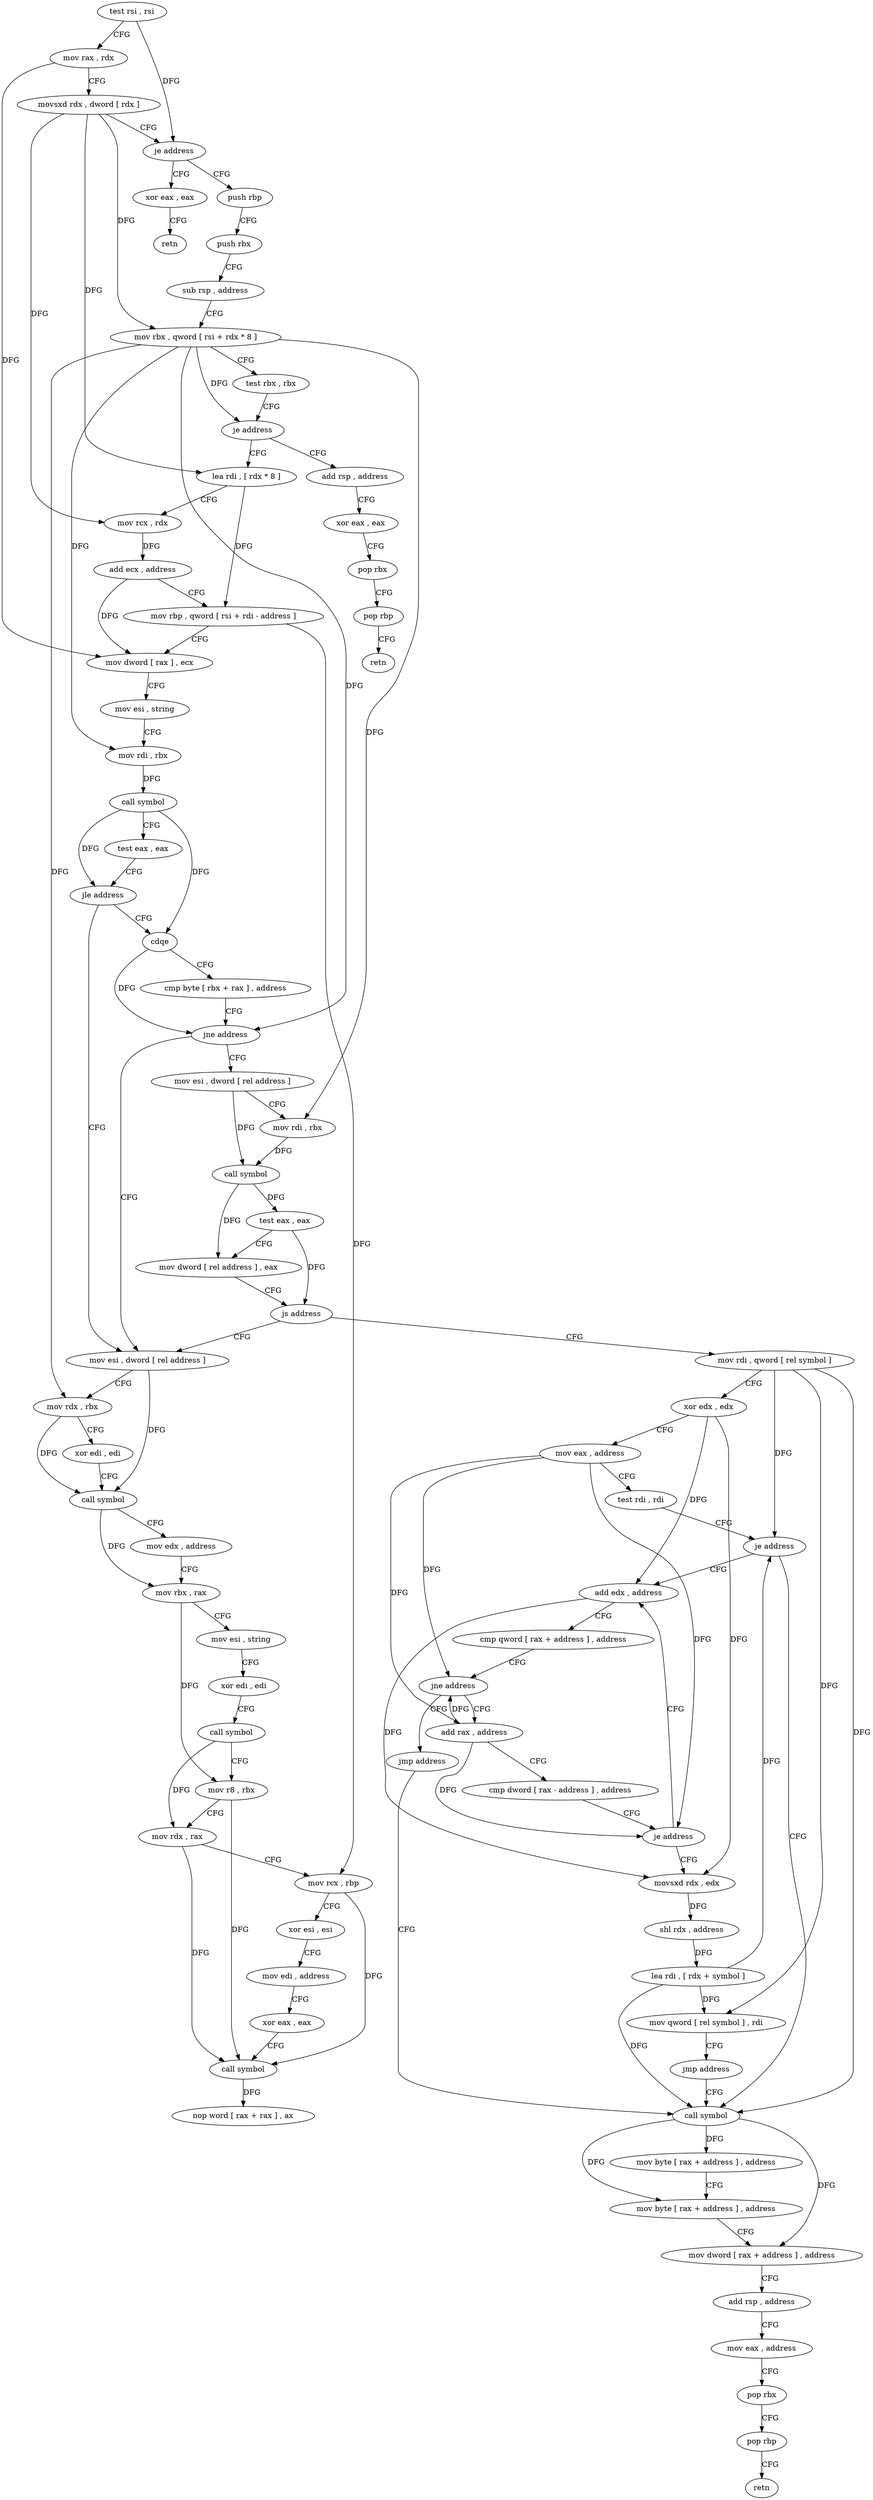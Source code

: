 digraph "func" {
"4273424" [label = "test rsi , rsi" ]
"4273427" [label = "mov rax , rdx" ]
"4273430" [label = "movsxd rdx , dword [ rdx ]" ]
"4273433" [label = "je address" ]
"4273616" [label = "xor eax , eax" ]
"4273439" [label = "push rbp" ]
"4273618" [label = "retn" ]
"4273440" [label = "push rbx" ]
"4273441" [label = "sub rsp , address" ]
"4273445" [label = "mov rbx , qword [ rsi + rdx * 8 ]" ]
"4273449" [label = "test rbx , rbx" ]
"4273452" [label = "je address" ]
"4273624" [label = "add rsp , address" ]
"4273458" [label = "lea rdi , [ rdx * 8 ]" ]
"4273628" [label = "xor eax , eax" ]
"4273630" [label = "pop rbx" ]
"4273631" [label = "pop rbp" ]
"4273632" [label = "retn" ]
"4273466" [label = "mov rcx , rdx" ]
"4273469" [label = "add ecx , address" ]
"4273472" [label = "mov rbp , qword [ rsi + rdi - address ]" ]
"4273477" [label = "mov dword [ rax ] , ecx" ]
"4273479" [label = "mov esi , string" ]
"4273484" [label = "mov rdi , rbx" ]
"4273487" [label = "call symbol" ]
"4273492" [label = "test eax , eax" ]
"4273494" [label = "jle address" ]
"4273663" [label = "mov esi , dword [ rel address ]" ]
"4273500" [label = "cdqe" ]
"4273669" [label = "mov rdx , rbx" ]
"4273672" [label = "xor edi , edi" ]
"4273674" [label = "call symbol" ]
"4273679" [label = "mov edx , address" ]
"4273684" [label = "mov rbx , rax" ]
"4273687" [label = "mov esi , string" ]
"4273692" [label = "xor edi , edi" ]
"4273694" [label = "call symbol" ]
"4273699" [label = "mov r8 , rbx" ]
"4273702" [label = "mov rdx , rax" ]
"4273705" [label = "mov rcx , rbp" ]
"4273708" [label = "xor esi , esi" ]
"4273710" [label = "mov edi , address" ]
"4273715" [label = "xor eax , eax" ]
"4273717" [label = "call symbol" ]
"4273722" [label = "nop word [ rax + rax ] , ax" ]
"4273502" [label = "cmp byte [ rbx + rax ] , address" ]
"4273506" [label = "jne address" ]
"4273512" [label = "mov esi , dword [ rel address ]" ]
"4273518" [label = "mov rdi , rbx" ]
"4273521" [label = "call symbol" ]
"4273526" [label = "test eax , eax" ]
"4273528" [label = "mov dword [ rel address ] , eax" ]
"4273534" [label = "js address" ]
"4273536" [label = "mov rdi , qword [ rel symbol ]" ]
"4273543" [label = "xor edx , edx" ]
"4273545" [label = "mov eax , address" ]
"4273550" [label = "test rdi , rdi" ]
"4273553" [label = "je address" ]
"4273602" [label = "add edx , address" ]
"4273555" [label = "call symbol" ]
"4273605" [label = "cmp qword [ rax + address ] , address" ]
"4273610" [label = "jne address" ]
"4273592" [label = "add rax , address" ]
"4273612" [label = "jmp address" ]
"4273560" [label = "mov byte [ rax + address ] , address" ]
"4273564" [label = "mov byte [ rax + address ] , address" ]
"4273568" [label = "mov dword [ rax + address ] , address" ]
"4273575" [label = "add rsp , address" ]
"4273579" [label = "mov eax , address" ]
"4273584" [label = "pop rbx" ]
"4273585" [label = "pop rbp" ]
"4273586" [label = "retn" ]
"4273596" [label = "cmp dword [ rax - address ] , address" ]
"4273600" [label = "je address" ]
"4273640" [label = "movsxd rdx , edx" ]
"4273643" [label = "shl rdx , address" ]
"4273647" [label = "lea rdi , [ rdx + symbol ]" ]
"4273654" [label = "mov qword [ rel symbol ] , rdi" ]
"4273661" [label = "jmp address" ]
"4273424" -> "4273427" [ label = "CFG" ]
"4273424" -> "4273433" [ label = "DFG" ]
"4273427" -> "4273430" [ label = "CFG" ]
"4273427" -> "4273477" [ label = "DFG" ]
"4273430" -> "4273433" [ label = "CFG" ]
"4273430" -> "4273445" [ label = "DFG" ]
"4273430" -> "4273458" [ label = "DFG" ]
"4273430" -> "4273466" [ label = "DFG" ]
"4273433" -> "4273616" [ label = "CFG" ]
"4273433" -> "4273439" [ label = "CFG" ]
"4273616" -> "4273618" [ label = "CFG" ]
"4273439" -> "4273440" [ label = "CFG" ]
"4273440" -> "4273441" [ label = "CFG" ]
"4273441" -> "4273445" [ label = "CFG" ]
"4273445" -> "4273449" [ label = "CFG" ]
"4273445" -> "4273452" [ label = "DFG" ]
"4273445" -> "4273484" [ label = "DFG" ]
"4273445" -> "4273669" [ label = "DFG" ]
"4273445" -> "4273506" [ label = "DFG" ]
"4273445" -> "4273518" [ label = "DFG" ]
"4273449" -> "4273452" [ label = "CFG" ]
"4273452" -> "4273624" [ label = "CFG" ]
"4273452" -> "4273458" [ label = "CFG" ]
"4273624" -> "4273628" [ label = "CFG" ]
"4273458" -> "4273466" [ label = "CFG" ]
"4273458" -> "4273472" [ label = "DFG" ]
"4273628" -> "4273630" [ label = "CFG" ]
"4273630" -> "4273631" [ label = "CFG" ]
"4273631" -> "4273632" [ label = "CFG" ]
"4273466" -> "4273469" [ label = "DFG" ]
"4273469" -> "4273472" [ label = "CFG" ]
"4273469" -> "4273477" [ label = "DFG" ]
"4273472" -> "4273477" [ label = "CFG" ]
"4273472" -> "4273705" [ label = "DFG" ]
"4273477" -> "4273479" [ label = "CFG" ]
"4273479" -> "4273484" [ label = "CFG" ]
"4273484" -> "4273487" [ label = "DFG" ]
"4273487" -> "4273492" [ label = "CFG" ]
"4273487" -> "4273494" [ label = "DFG" ]
"4273487" -> "4273500" [ label = "DFG" ]
"4273492" -> "4273494" [ label = "CFG" ]
"4273494" -> "4273663" [ label = "CFG" ]
"4273494" -> "4273500" [ label = "CFG" ]
"4273663" -> "4273669" [ label = "CFG" ]
"4273663" -> "4273674" [ label = "DFG" ]
"4273500" -> "4273502" [ label = "CFG" ]
"4273500" -> "4273506" [ label = "DFG" ]
"4273669" -> "4273672" [ label = "CFG" ]
"4273669" -> "4273674" [ label = "DFG" ]
"4273672" -> "4273674" [ label = "CFG" ]
"4273674" -> "4273679" [ label = "CFG" ]
"4273674" -> "4273684" [ label = "DFG" ]
"4273679" -> "4273684" [ label = "CFG" ]
"4273684" -> "4273687" [ label = "CFG" ]
"4273684" -> "4273699" [ label = "DFG" ]
"4273687" -> "4273692" [ label = "CFG" ]
"4273692" -> "4273694" [ label = "CFG" ]
"4273694" -> "4273699" [ label = "CFG" ]
"4273694" -> "4273702" [ label = "DFG" ]
"4273699" -> "4273702" [ label = "CFG" ]
"4273699" -> "4273717" [ label = "DFG" ]
"4273702" -> "4273705" [ label = "CFG" ]
"4273702" -> "4273717" [ label = "DFG" ]
"4273705" -> "4273708" [ label = "CFG" ]
"4273705" -> "4273717" [ label = "DFG" ]
"4273708" -> "4273710" [ label = "CFG" ]
"4273710" -> "4273715" [ label = "CFG" ]
"4273715" -> "4273717" [ label = "CFG" ]
"4273717" -> "4273722" [ label = "DFG" ]
"4273502" -> "4273506" [ label = "CFG" ]
"4273506" -> "4273663" [ label = "CFG" ]
"4273506" -> "4273512" [ label = "CFG" ]
"4273512" -> "4273518" [ label = "CFG" ]
"4273512" -> "4273521" [ label = "DFG" ]
"4273518" -> "4273521" [ label = "DFG" ]
"4273521" -> "4273526" [ label = "DFG" ]
"4273521" -> "4273528" [ label = "DFG" ]
"4273526" -> "4273528" [ label = "CFG" ]
"4273526" -> "4273534" [ label = "DFG" ]
"4273528" -> "4273534" [ label = "CFG" ]
"4273534" -> "4273663" [ label = "CFG" ]
"4273534" -> "4273536" [ label = "CFG" ]
"4273536" -> "4273543" [ label = "CFG" ]
"4273536" -> "4273553" [ label = "DFG" ]
"4273536" -> "4273555" [ label = "DFG" ]
"4273536" -> "4273654" [ label = "DFG" ]
"4273543" -> "4273545" [ label = "CFG" ]
"4273543" -> "4273602" [ label = "DFG" ]
"4273543" -> "4273640" [ label = "DFG" ]
"4273545" -> "4273550" [ label = "CFG" ]
"4273545" -> "4273610" [ label = "DFG" ]
"4273545" -> "4273592" [ label = "DFG" ]
"4273545" -> "4273600" [ label = "DFG" ]
"4273550" -> "4273553" [ label = "CFG" ]
"4273553" -> "4273602" [ label = "CFG" ]
"4273553" -> "4273555" [ label = "CFG" ]
"4273602" -> "4273605" [ label = "CFG" ]
"4273602" -> "4273640" [ label = "DFG" ]
"4273555" -> "4273560" [ label = "DFG" ]
"4273555" -> "4273564" [ label = "DFG" ]
"4273555" -> "4273568" [ label = "DFG" ]
"4273605" -> "4273610" [ label = "CFG" ]
"4273610" -> "4273592" [ label = "CFG" ]
"4273610" -> "4273612" [ label = "CFG" ]
"4273592" -> "4273596" [ label = "CFG" ]
"4273592" -> "4273610" [ label = "DFG" ]
"4273592" -> "4273600" [ label = "DFG" ]
"4273612" -> "4273555" [ label = "CFG" ]
"4273560" -> "4273564" [ label = "CFG" ]
"4273564" -> "4273568" [ label = "CFG" ]
"4273568" -> "4273575" [ label = "CFG" ]
"4273575" -> "4273579" [ label = "CFG" ]
"4273579" -> "4273584" [ label = "CFG" ]
"4273584" -> "4273585" [ label = "CFG" ]
"4273585" -> "4273586" [ label = "CFG" ]
"4273596" -> "4273600" [ label = "CFG" ]
"4273600" -> "4273640" [ label = "CFG" ]
"4273600" -> "4273602" [ label = "CFG" ]
"4273640" -> "4273643" [ label = "DFG" ]
"4273643" -> "4273647" [ label = "DFG" ]
"4273647" -> "4273654" [ label = "DFG" ]
"4273647" -> "4273553" [ label = "DFG" ]
"4273647" -> "4273555" [ label = "DFG" ]
"4273654" -> "4273661" [ label = "CFG" ]
"4273661" -> "4273555" [ label = "CFG" ]
}
